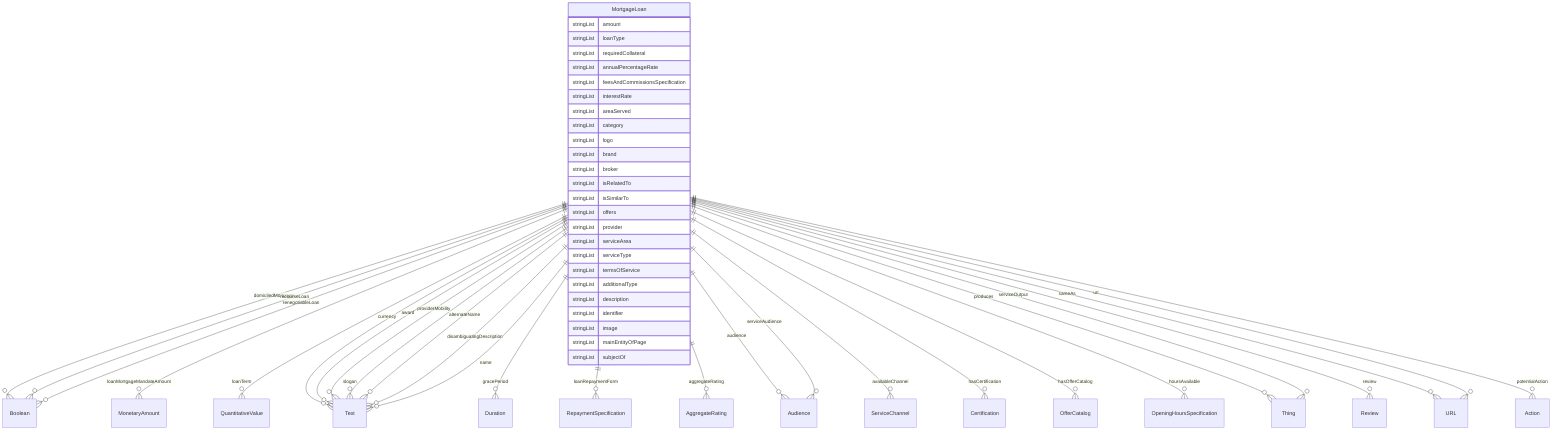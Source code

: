 erDiagram
MortgageLoan {
    stringList amount  
    stringList loanType  
    stringList requiredCollateral  
    stringList annualPercentageRate  
    stringList feesAndCommissionsSpecification  
    stringList interestRate  
    stringList areaServed  
    stringList category  
    stringList logo  
    stringList brand  
    stringList broker  
    stringList isRelatedTo  
    stringList isSimilarTo  
    stringList offers  
    stringList provider  
    stringList serviceArea  
    stringList serviceType  
    stringList termsOfService  
    stringList additionalType  
    stringList description  
    stringList identifier  
    stringList image  
    stringList mainEntityOfPage  
    stringList subjectOf  
}

MortgageLoan ||--}o Boolean : "domiciledMortgage"
MortgageLoan ||--}o MonetaryAmount : "loanMortgageMandateAmount"
MortgageLoan ||--}o QuantitativeValue : "loanTerm"
MortgageLoan ||--}o Text : "currency"
MortgageLoan ||--}o Duration : "gracePeriod"
MortgageLoan ||--}o RepaymentSpecification : "loanRepaymentForm"
MortgageLoan ||--}o Boolean : "recourseLoan"
MortgageLoan ||--}o Boolean : "renegotiableLoan"
MortgageLoan ||--}o AggregateRating : "aggregateRating"
MortgageLoan ||--}o Audience : "audience"
MortgageLoan ||--}o ServiceChannel : "availableChannel"
MortgageLoan ||--}o Text : "award"
MortgageLoan ||--}o Certification : "hasCertification"
MortgageLoan ||--}o OfferCatalog : "hasOfferCatalog"
MortgageLoan ||--}o OpeningHoursSpecification : "hoursAvailable"
MortgageLoan ||--}o Thing : "produces"
MortgageLoan ||--}o Text : "providerMobility"
MortgageLoan ||--}o Review : "review"
MortgageLoan ||--}o Audience : "serviceAudience"
MortgageLoan ||--}o Thing : "serviceOutput"
MortgageLoan ||--}o Text : "slogan"
MortgageLoan ||--}o Text : "alternateName"
MortgageLoan ||--}o Text : "disambiguatingDescription"
MortgageLoan ||--}o Text : "name"
MortgageLoan ||--}o URL : "sameAs"
MortgageLoan ||--}o Action : "potentialAction"
MortgageLoan ||--}o URL : "url"
